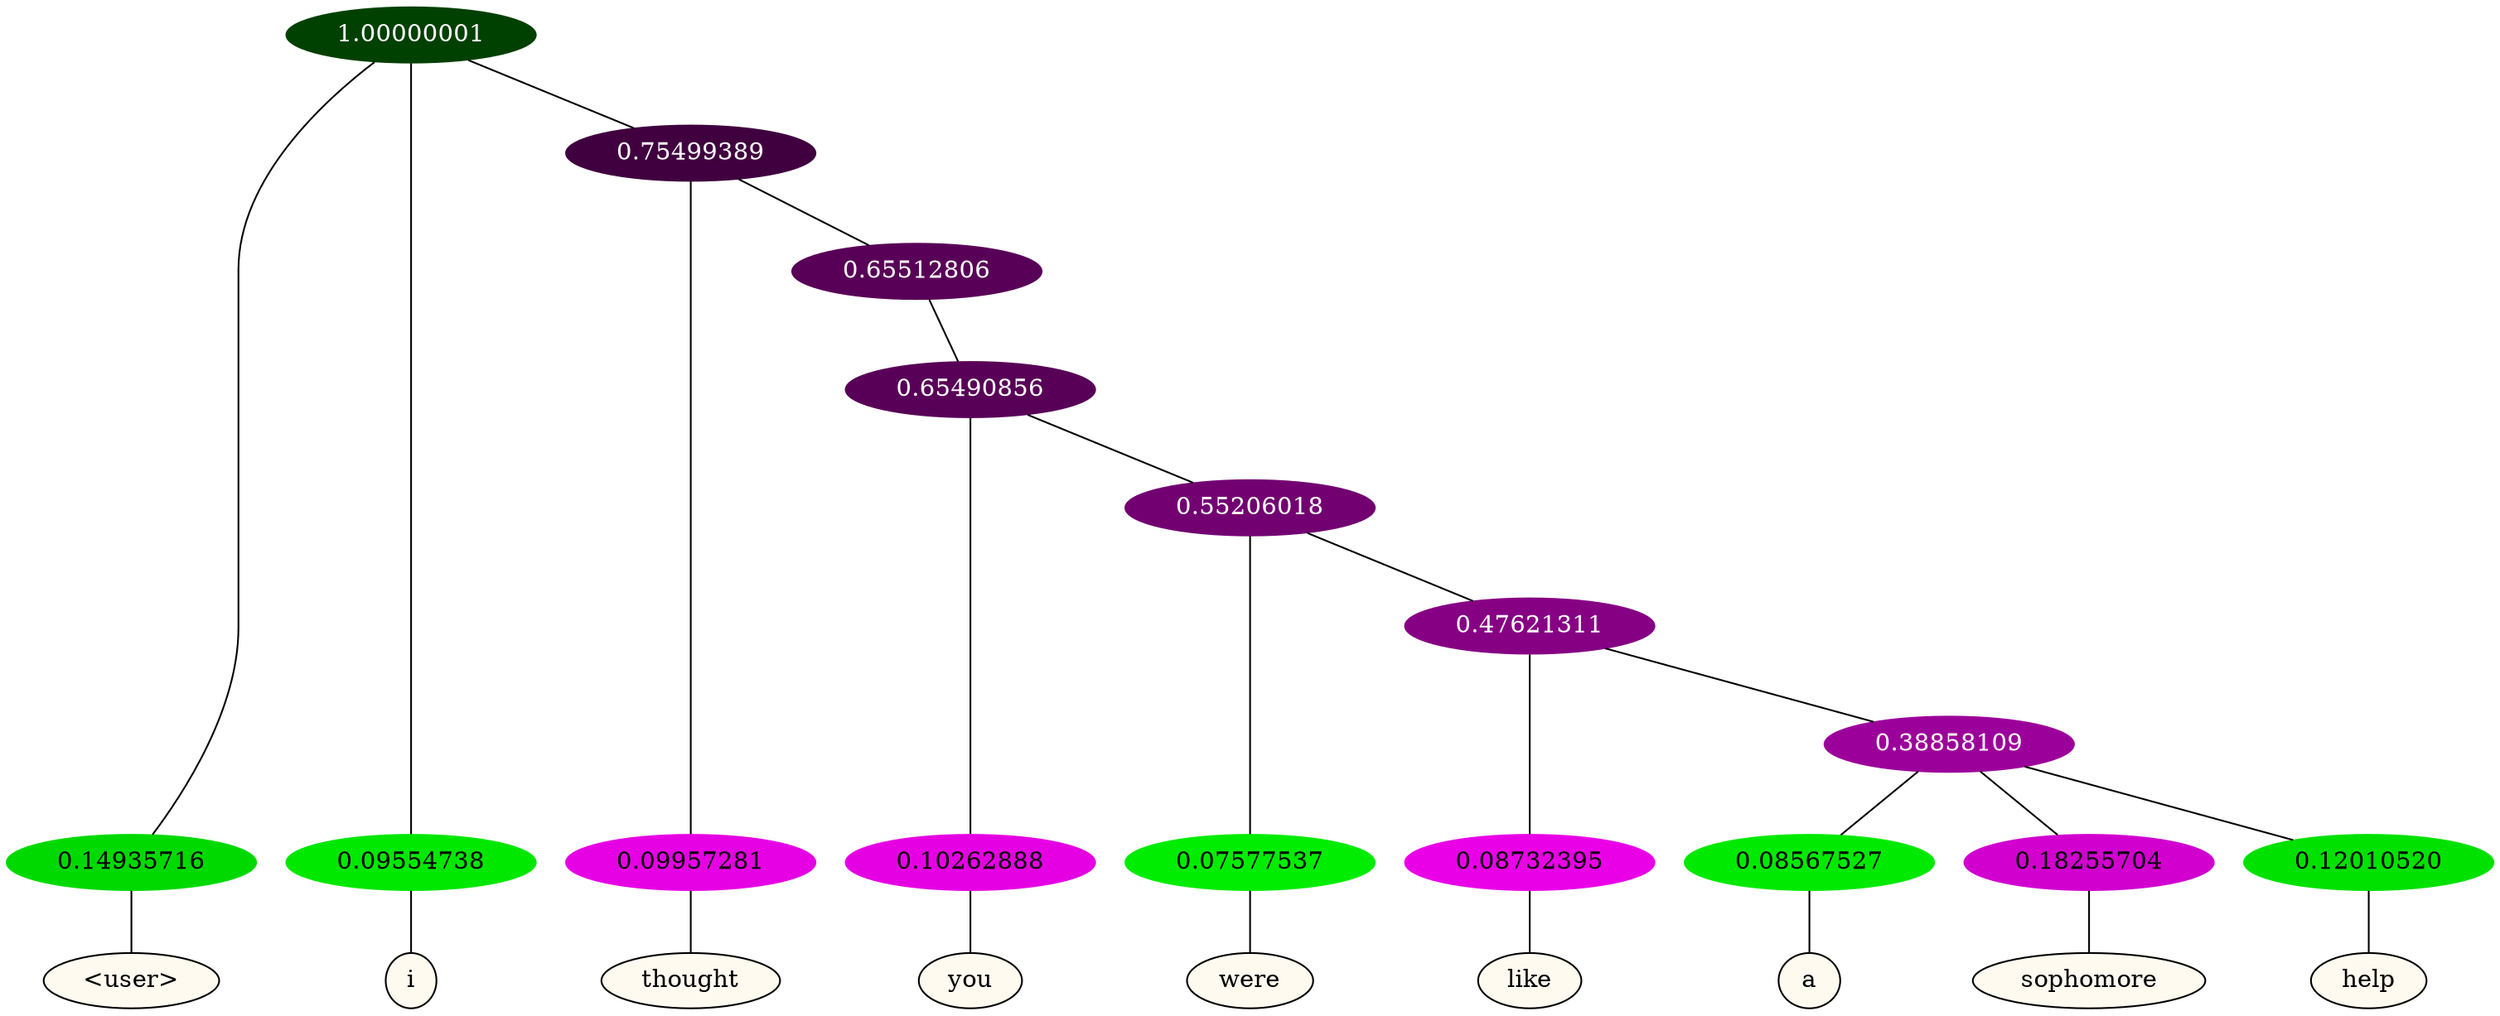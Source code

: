 graph {
	node [format=png height=0.15 nodesep=0.001 ordering=out overlap=prism overlap_scaling=0.01 ranksep=0.001 ratio=0.2 style=filled width=0.15]
	{
		rank=same
		a_w_1 [label="\<user\>" color=black fillcolor=floralwhite style="filled,solid"]
		a_w_2 [label=i color=black fillcolor=floralwhite style="filled,solid"]
		a_w_4 [label=thought color=black fillcolor=floralwhite style="filled,solid"]
		a_w_7 [label=you color=black fillcolor=floralwhite style="filled,solid"]
		a_w_9 [label=were color=black fillcolor=floralwhite style="filled,solid"]
		a_w_11 [label=like color=black fillcolor=floralwhite style="filled,solid"]
		a_w_13 [label=a color=black fillcolor=floralwhite style="filled,solid"]
		a_w_14 [label=sophomore color=black fillcolor=floralwhite style="filled,solid"]
		a_w_15 [label=help color=black fillcolor=floralwhite style="filled,solid"]
	}
	a_n_1 -- a_w_1
	a_n_2 -- a_w_2
	a_n_4 -- a_w_4
	a_n_7 -- a_w_7
	a_n_9 -- a_w_9
	a_n_11 -- a_w_11
	a_n_13 -- a_w_13
	a_n_14 -- a_w_14
	a_n_15 -- a_w_15
	{
		rank=same
		a_n_1 [label=0.14935716 color="0.334 1.000 0.851" fontcolor=black]
		a_n_2 [label=0.09554738 color="0.334 1.000 0.904" fontcolor=black]
		a_n_4 [label=0.09957281 color="0.835 1.000 0.900" fontcolor=black]
		a_n_7 [label=0.10262888 color="0.835 1.000 0.897" fontcolor=black]
		a_n_9 [label=0.07577537 color="0.334 1.000 0.924" fontcolor=black]
		a_n_11 [label=0.08732395 color="0.835 1.000 0.913" fontcolor=black]
		a_n_13 [label=0.08567527 color="0.334 1.000 0.914" fontcolor=black]
		a_n_14 [label=0.18255704 color="0.835 1.000 0.817" fontcolor=black]
		a_n_15 [label=0.12010520 color="0.334 1.000 0.880" fontcolor=black]
	}
	a_n_0 [label=1.00000001 color="0.334 1.000 0.250" fontcolor=grey99]
	a_n_0 -- a_n_1
	a_n_0 -- a_n_2
	a_n_3 [label=0.75499389 color="0.835 1.000 0.250" fontcolor=grey99]
	a_n_0 -- a_n_3
	a_n_3 -- a_n_4
	a_n_5 [label=0.65512806 color="0.835 1.000 0.345" fontcolor=grey99]
	a_n_3 -- a_n_5
	a_n_6 [label=0.65490856 color="0.835 1.000 0.345" fontcolor=grey99]
	a_n_5 -- a_n_6
	a_n_6 -- a_n_7
	a_n_8 [label=0.55206018 color="0.835 1.000 0.448" fontcolor=grey99]
	a_n_6 -- a_n_8
	a_n_8 -- a_n_9
	a_n_10 [label=0.47621311 color="0.835 1.000 0.524" fontcolor=grey99]
	a_n_8 -- a_n_10
	a_n_10 -- a_n_11
	a_n_12 [label=0.38858109 color="0.835 1.000 0.611" fontcolor=grey99]
	a_n_10 -- a_n_12
	a_n_12 -- a_n_13
	a_n_12 -- a_n_14
	a_n_12 -- a_n_15
}
